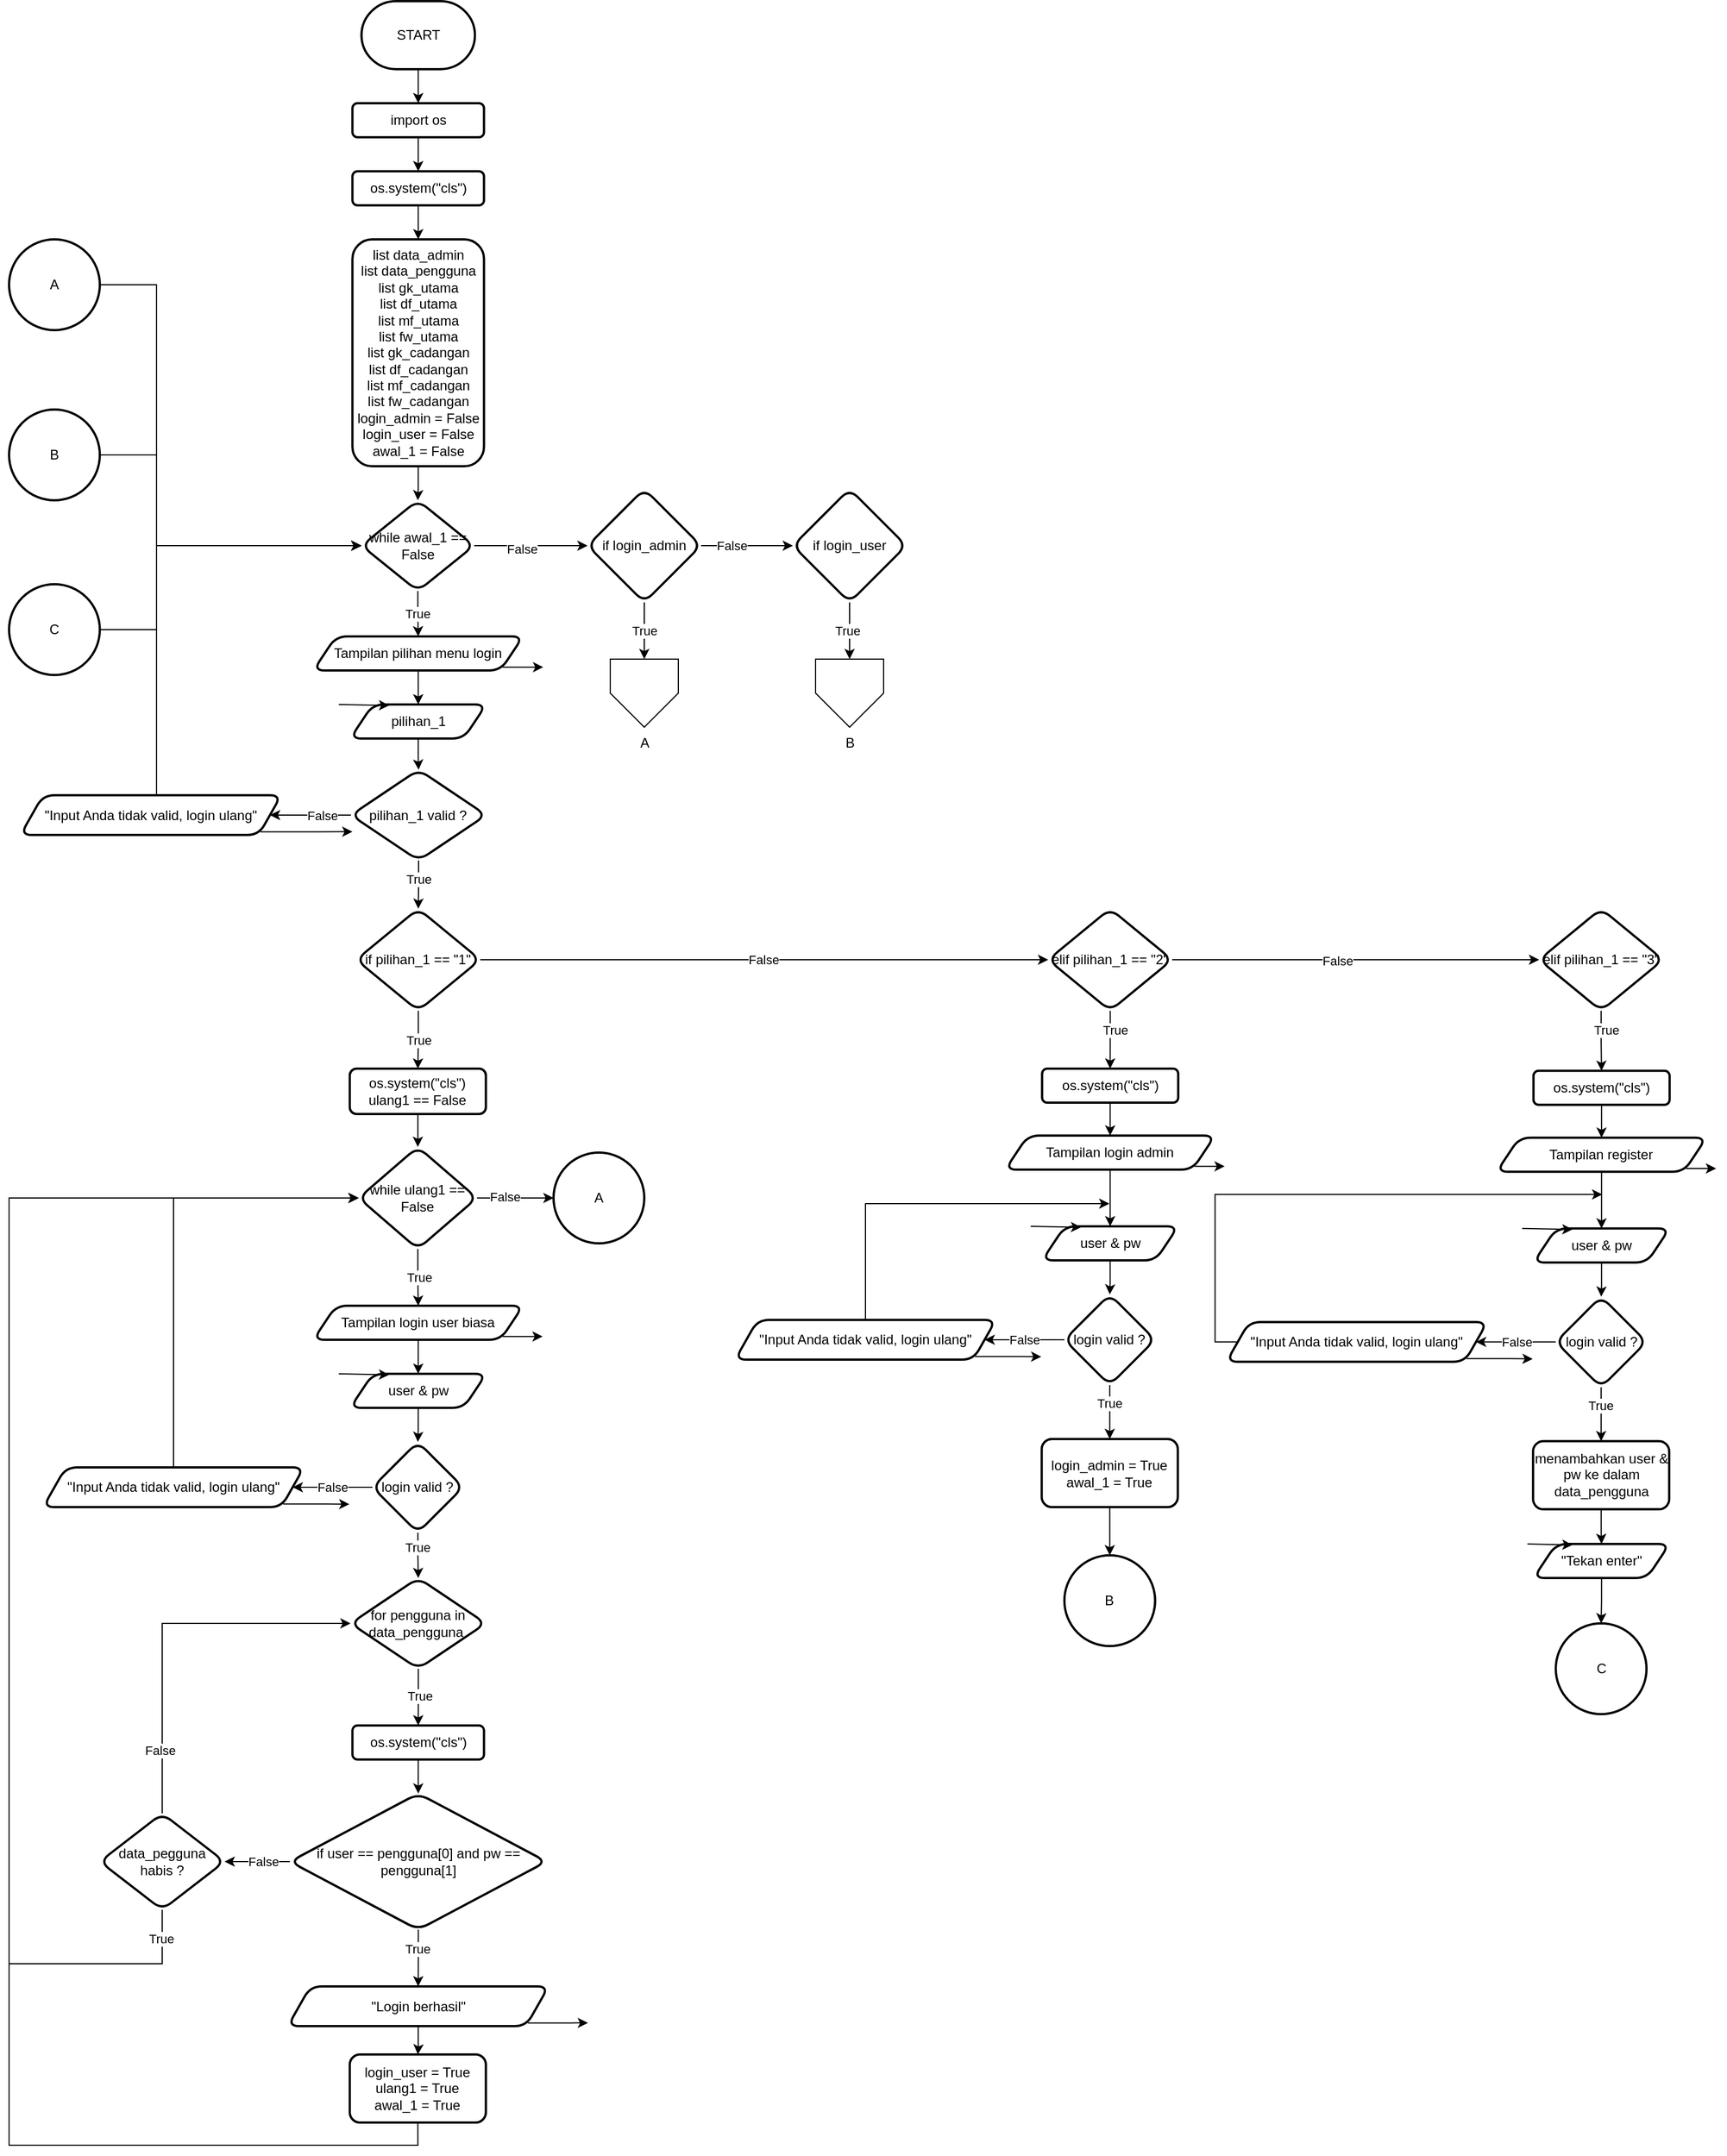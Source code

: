 <mxfile version="28.1.2" pages="2">
  <diagram id="x8-wYuiuFc6Fe_V0RjHQ" name="Page-5">
    <mxGraphModel dx="1467" dy="972" grid="1" gridSize="10" guides="1" tooltips="1" connect="1" arrows="1" fold="1" page="1" pageScale="1" pageWidth="827" pageHeight="1169" math="0" shadow="0">
      <root>
        <mxCell id="0" />
        <mxCell id="1" parent="0" />
        <mxCell id="Z1vCtxY6UbZdR7DLJS9e-2" value="" style="edgeStyle=orthogonalEdgeStyle;rounded=0;orthogonalLoop=1;jettySize=auto;html=1;" parent="1" source="vPe6O-QJ4mQVsCJsUXhT-1" target="Z1vCtxY6UbZdR7DLJS9e-1" edge="1">
          <mxGeometry relative="1" as="geometry" />
        </mxCell>
        <mxCell id="vPe6O-QJ4mQVsCJsUXhT-1" value="START" style="strokeWidth=2;html=1;shape=mxgraph.flowchart.terminator;whiteSpace=wrap;" parent="1" vertex="1">
          <mxGeometry x="310.7" y="30" width="100" height="60" as="geometry" />
        </mxCell>
        <mxCell id="Z1vCtxY6UbZdR7DLJS9e-4" value="" style="edgeStyle=orthogonalEdgeStyle;rounded=0;orthogonalLoop=1;jettySize=auto;html=1;" parent="1" source="Z1vCtxY6UbZdR7DLJS9e-1" target="Z1vCtxY6UbZdR7DLJS9e-3" edge="1">
          <mxGeometry relative="1" as="geometry" />
        </mxCell>
        <mxCell id="Z1vCtxY6UbZdR7DLJS9e-1" value="import os" style="rounded=1;whiteSpace=wrap;html=1;strokeWidth=2;" parent="1" vertex="1">
          <mxGeometry x="302.7" y="120" width="116" height="30" as="geometry" />
        </mxCell>
        <mxCell id="Z1vCtxY6UbZdR7DLJS9e-6" value="" style="edgeStyle=orthogonalEdgeStyle;rounded=0;orthogonalLoop=1;jettySize=auto;html=1;" parent="1" source="Z1vCtxY6UbZdR7DLJS9e-3" target="Z1vCtxY6UbZdR7DLJS9e-5" edge="1">
          <mxGeometry relative="1" as="geometry" />
        </mxCell>
        <mxCell id="Z1vCtxY6UbZdR7DLJS9e-3" value="os.system(&quot;cls&quot;)" style="rounded=1;whiteSpace=wrap;html=1;strokeWidth=2;" parent="1" vertex="1">
          <mxGeometry x="302.7" y="180" width="116" height="30" as="geometry" />
        </mxCell>
        <mxCell id="Z1vCtxY6UbZdR7DLJS9e-8" value="" style="edgeStyle=orthogonalEdgeStyle;rounded=0;orthogonalLoop=1;jettySize=auto;html=1;" parent="1" source="Z1vCtxY6UbZdR7DLJS9e-5" target="Z1vCtxY6UbZdR7DLJS9e-7" edge="1">
          <mxGeometry relative="1" as="geometry" />
        </mxCell>
        <mxCell id="Z1vCtxY6UbZdR7DLJS9e-5" value="list data_admin&lt;div&gt;list data_pengguna&lt;/div&gt;&lt;div&gt;list gk_utama&lt;/div&gt;&lt;div&gt;list df_utama&lt;/div&gt;&lt;div&gt;list mf_utama&lt;/div&gt;&lt;div&gt;list fw_utama&lt;/div&gt;&lt;div&gt;list gk_cadangan&lt;/div&gt;&lt;div&gt;&lt;div&gt;list df_cadangan&lt;/div&gt;&lt;div&gt;list mf_cadangan&lt;/div&gt;&lt;div&gt;list fw_cadangan&lt;/div&gt;&lt;div&gt;login_admin = False&lt;/div&gt;&lt;/div&gt;&lt;div&gt;login_user = False&lt;/div&gt;&lt;div&gt;awal_1 = False&lt;/div&gt;" style="rounded=1;whiteSpace=wrap;html=1;strokeWidth=2;" parent="1" vertex="1">
          <mxGeometry x="302.7" y="240" width="116" height="200" as="geometry" />
        </mxCell>
        <mxCell id="bf2wY_dRh4zctYk-_VEE-2" value="True" style="edgeStyle=orthogonalEdgeStyle;rounded=0;orthogonalLoop=1;jettySize=auto;html=1;" parent="1" source="Z1vCtxY6UbZdR7DLJS9e-7" target="bf2wY_dRh4zctYk-_VEE-1" edge="1">
          <mxGeometry relative="1" as="geometry" />
        </mxCell>
        <mxCell id="fyAgT6jDirWxlQ0idzpT-2" value="" style="edgeStyle=orthogonalEdgeStyle;rounded=0;orthogonalLoop=1;jettySize=auto;html=1;" parent="1" source="Z1vCtxY6UbZdR7DLJS9e-7" target="fyAgT6jDirWxlQ0idzpT-1" edge="1">
          <mxGeometry relative="1" as="geometry" />
        </mxCell>
        <mxCell id="fyAgT6jDirWxlQ0idzpT-3" value="False" style="edgeLabel;html=1;align=center;verticalAlign=middle;resizable=0;points=[];" parent="fyAgT6jDirWxlQ0idzpT-2" vertex="1" connectable="0">
          <mxGeometry x="-0.164" y="-3" relative="1" as="geometry">
            <mxPoint as="offset" />
          </mxGeometry>
        </mxCell>
        <mxCell id="Z1vCtxY6UbZdR7DLJS9e-7" value="while awal_1 == False" style="rhombus;whiteSpace=wrap;html=1;rounded=1;strokeWidth=2;" parent="1" vertex="1">
          <mxGeometry x="310.7" y="470" width="99.3" height="80" as="geometry" />
        </mxCell>
        <mxCell id="bf2wY_dRh4zctYk-_VEE-4" value="" style="edgeStyle=orthogonalEdgeStyle;rounded=0;orthogonalLoop=1;jettySize=auto;html=1;" parent="1" source="bf2wY_dRh4zctYk-_VEE-1" target="bf2wY_dRh4zctYk-_VEE-3" edge="1">
          <mxGeometry relative="1" as="geometry" />
        </mxCell>
        <mxCell id="bf2wY_dRh4zctYk-_VEE-7" style="edgeStyle=orthogonalEdgeStyle;rounded=0;orthogonalLoop=1;jettySize=auto;html=1;exitX=1;exitY=1;exitDx=0;exitDy=0;" parent="1" source="bf2wY_dRh4zctYk-_VEE-1" edge="1">
          <mxGeometry relative="1" as="geometry">
            <mxPoint x="470.896" y="617.157" as="targetPoint" />
          </mxGeometry>
        </mxCell>
        <mxCell id="bf2wY_dRh4zctYk-_VEE-1" value="Tampilan pilihan menu login" style="shape=parallelogram;perimeter=parallelogramPerimeter;whiteSpace=wrap;html=1;fixedSize=1;rounded=1;strokeWidth=2;" parent="1" vertex="1">
          <mxGeometry x="268.2" y="590" width="185" height="30" as="geometry" />
        </mxCell>
        <mxCell id="bf2wY_dRh4zctYk-_VEE-10" value="" style="edgeStyle=orthogonalEdgeStyle;rounded=0;orthogonalLoop=1;jettySize=auto;html=1;" parent="1" source="bf2wY_dRh4zctYk-_VEE-3" target="bf2wY_dRh4zctYk-_VEE-9" edge="1">
          <mxGeometry relative="1" as="geometry" />
        </mxCell>
        <mxCell id="bf2wY_dRh4zctYk-_VEE-3" value="pilihan_1" style="shape=parallelogram;perimeter=parallelogramPerimeter;whiteSpace=wrap;html=1;fixedSize=1;rounded=1;strokeWidth=2;" parent="1" vertex="1">
          <mxGeometry x="300.7" y="650" width="120" height="30" as="geometry" />
        </mxCell>
        <mxCell id="bf2wY_dRh4zctYk-_VEE-8" value="" style="edgeStyle=none;orthogonalLoop=1;jettySize=auto;html=1;rounded=0;entryX=0.287;entryY=0.028;entryDx=0;entryDy=0;entryPerimeter=0;" parent="1" target="bf2wY_dRh4zctYk-_VEE-3" edge="1">
          <mxGeometry width="100" relative="1" as="geometry">
            <mxPoint x="290.7" y="650" as="sourcePoint" />
            <mxPoint x="330.7" y="650" as="targetPoint" />
            <Array as="points" />
          </mxGeometry>
        </mxCell>
        <mxCell id="bf2wY_dRh4zctYk-_VEE-17" value="" style="edgeStyle=orthogonalEdgeStyle;rounded=0;orthogonalLoop=1;jettySize=auto;html=1;" parent="1" source="bf2wY_dRh4zctYk-_VEE-9" target="bf2wY_dRh4zctYk-_VEE-16" edge="1">
          <mxGeometry relative="1" as="geometry" />
        </mxCell>
        <mxCell id="bf2wY_dRh4zctYk-_VEE-18" value="False" style="edgeLabel;html=1;align=center;verticalAlign=middle;resizable=0;points=[];" parent="bf2wY_dRh4zctYk-_VEE-17" vertex="1" connectable="0">
          <mxGeometry x="-0.287" relative="1" as="geometry">
            <mxPoint as="offset" />
          </mxGeometry>
        </mxCell>
        <mxCell id="bf2wY_dRh4zctYk-_VEE-22" value="" style="edgeStyle=orthogonalEdgeStyle;rounded=0;orthogonalLoop=1;jettySize=auto;html=1;" parent="1" source="bf2wY_dRh4zctYk-_VEE-9" target="bf2wY_dRh4zctYk-_VEE-21" edge="1">
          <mxGeometry relative="1" as="geometry" />
        </mxCell>
        <mxCell id="bf2wY_dRh4zctYk-_VEE-25" value="True" style="edgeLabel;html=1;align=center;verticalAlign=middle;resizable=0;points=[];" parent="bf2wY_dRh4zctYk-_VEE-22" vertex="1" connectable="0">
          <mxGeometry x="-0.254" relative="1" as="geometry">
            <mxPoint as="offset" />
          </mxGeometry>
        </mxCell>
        <mxCell id="bf2wY_dRh4zctYk-_VEE-9" value="pilihan_1 valid ?" style="rhombus;whiteSpace=wrap;html=1;rounded=1;strokeWidth=2;" parent="1" vertex="1">
          <mxGeometry x="301.4" y="707.5" width="119.3" height="80" as="geometry" />
        </mxCell>
        <mxCell id="bf2wY_dRh4zctYk-_VEE-15" style="edgeStyle=orthogonalEdgeStyle;rounded=0;orthogonalLoop=1;jettySize=auto;html=1;exitX=1;exitY=1;exitDx=0;exitDy=0;" parent="1" source="bf2wY_dRh4zctYk-_VEE-16" edge="1">
          <mxGeometry relative="1" as="geometry">
            <mxPoint x="302.696" y="762.157" as="targetPoint" />
          </mxGeometry>
        </mxCell>
        <mxCell id="bf2wY_dRh4zctYk-_VEE-20" style="edgeStyle=orthogonalEdgeStyle;rounded=0;orthogonalLoop=1;jettySize=auto;html=1;exitX=0.5;exitY=0;exitDx=0;exitDy=0;entryX=0;entryY=0.5;entryDx=0;entryDy=0;" parent="1" source="bf2wY_dRh4zctYk-_VEE-16" target="Z1vCtxY6UbZdR7DLJS9e-7" edge="1">
          <mxGeometry relative="1" as="geometry">
            <Array as="points">
              <mxPoint x="130" y="730" />
              <mxPoint x="130" y="510" />
            </Array>
          </mxGeometry>
        </mxCell>
        <mxCell id="bf2wY_dRh4zctYk-_VEE-16" value="&quot;Input Anda tidak valid, login ulang&quot;" style="shape=parallelogram;perimeter=parallelogramPerimeter;whiteSpace=wrap;html=1;fixedSize=1;rounded=1;strokeWidth=2;" parent="1" vertex="1">
          <mxGeometry x="10" y="730" width="230" height="35" as="geometry" />
        </mxCell>
        <mxCell id="bf2wY_dRh4zctYk-_VEE-27" value="True" style="edgeStyle=orthogonalEdgeStyle;rounded=0;orthogonalLoop=1;jettySize=auto;html=1;" parent="1" source="bf2wY_dRh4zctYk-_VEE-21" target="bf2wY_dRh4zctYk-_VEE-26" edge="1">
          <mxGeometry relative="1" as="geometry" />
        </mxCell>
        <mxCell id="IvWKKcF1SPXHYJSBOKXr-48" style="edgeStyle=orthogonalEdgeStyle;rounded=0;orthogonalLoop=1;jettySize=auto;html=1;exitX=1;exitY=0.5;exitDx=0;exitDy=0;entryX=0;entryY=0.5;entryDx=0;entryDy=0;" parent="1" source="bf2wY_dRh4zctYk-_VEE-21" target="IvWKKcF1SPXHYJSBOKXr-47" edge="1">
          <mxGeometry relative="1" as="geometry" />
        </mxCell>
        <mxCell id="IvWKKcF1SPXHYJSBOKXr-76" value="False" style="edgeLabel;html=1;align=center;verticalAlign=middle;resizable=0;points=[];" parent="IvWKKcF1SPXHYJSBOKXr-48" vertex="1" connectable="0">
          <mxGeometry x="-0.003" relative="1" as="geometry">
            <mxPoint as="offset" />
          </mxGeometry>
        </mxCell>
        <mxCell id="bf2wY_dRh4zctYk-_VEE-21" value="if pilihan_1 == &quot;1&quot;" style="rhombus;whiteSpace=wrap;html=1;rounded=1;strokeWidth=2;" parent="1" vertex="1">
          <mxGeometry x="306.05" y="830" width="109.3" height="90" as="geometry" />
        </mxCell>
        <mxCell id="bf2wY_dRh4zctYk-_VEE-29" value="" style="edgeStyle=orthogonalEdgeStyle;rounded=0;orthogonalLoop=1;jettySize=auto;html=1;" parent="1" source="bf2wY_dRh4zctYk-_VEE-26" target="bf2wY_dRh4zctYk-_VEE-28" edge="1">
          <mxGeometry relative="1" as="geometry" />
        </mxCell>
        <mxCell id="bf2wY_dRh4zctYk-_VEE-26" value="os.system(&quot;cls&quot;)&lt;div&gt;ulang1 == False&lt;/div&gt;" style="whiteSpace=wrap;html=1;rounded=1;strokeWidth=2;" parent="1" vertex="1">
          <mxGeometry x="300.35" y="971" width="120" height="40" as="geometry" />
        </mxCell>
        <mxCell id="bf2wY_dRh4zctYk-_VEE-32" value="&amp;nbsp;True" style="edgeStyle=orthogonalEdgeStyle;rounded=0;orthogonalLoop=1;jettySize=auto;html=1;" parent="1" source="bf2wY_dRh4zctYk-_VEE-28" target="bf2wY_dRh4zctYk-_VEE-31" edge="1">
          <mxGeometry relative="1" as="geometry" />
        </mxCell>
        <mxCell id="IvWKKcF1SPXHYJSBOKXr-40" value="" style="edgeStyle=orthogonalEdgeStyle;rounded=0;orthogonalLoop=1;jettySize=auto;html=1;" parent="1" source="bf2wY_dRh4zctYk-_VEE-28" target="IvWKKcF1SPXHYJSBOKXr-39" edge="1">
          <mxGeometry relative="1" as="geometry" />
        </mxCell>
        <mxCell id="IvWKKcF1SPXHYJSBOKXr-41" value="False" style="edgeLabel;html=1;align=center;verticalAlign=middle;resizable=0;points=[];" parent="IvWKKcF1SPXHYJSBOKXr-40" vertex="1" connectable="0">
          <mxGeometry x="-0.254" y="1" relative="1" as="geometry">
            <mxPoint x="-1" as="offset" />
          </mxGeometry>
        </mxCell>
        <mxCell id="bf2wY_dRh4zctYk-_VEE-28" value="while ulang1 == False" style="rhombus;whiteSpace=wrap;html=1;rounded=1;strokeWidth=2;" parent="1" vertex="1">
          <mxGeometry x="308.2" y="1040" width="104.3" height="90" as="geometry" />
        </mxCell>
        <mxCell id="bf2wY_dRh4zctYk-_VEE-30" style="edgeStyle=orthogonalEdgeStyle;rounded=0;orthogonalLoop=1;jettySize=auto;html=1;exitX=1;exitY=1;exitDx=0;exitDy=0;" parent="1" source="bf2wY_dRh4zctYk-_VEE-31" edge="1">
          <mxGeometry relative="1" as="geometry">
            <mxPoint x="470.35" y="1207" as="targetPoint" />
          </mxGeometry>
        </mxCell>
        <mxCell id="bf2wY_dRh4zctYk-_VEE-36" value="" style="edgeStyle=orthogonalEdgeStyle;rounded=0;orthogonalLoop=1;jettySize=auto;html=1;" parent="1" source="bf2wY_dRh4zctYk-_VEE-31" target="bf2wY_dRh4zctYk-_VEE-34" edge="1">
          <mxGeometry relative="1" as="geometry" />
        </mxCell>
        <mxCell id="bf2wY_dRh4zctYk-_VEE-31" value="Tampilan login user biasa" style="shape=parallelogram;perimeter=parallelogramPerimeter;whiteSpace=wrap;html=1;fixedSize=1;rounded=1;strokeWidth=2;" parent="1" vertex="1">
          <mxGeometry x="268.2" y="1180" width="185" height="30" as="geometry" />
        </mxCell>
        <mxCell id="IvWKKcF1SPXHYJSBOKXr-2" value="" style="edgeStyle=orthogonalEdgeStyle;rounded=0;orthogonalLoop=1;jettySize=auto;html=1;" parent="1" source="bf2wY_dRh4zctYk-_VEE-34" target="IvWKKcF1SPXHYJSBOKXr-1" edge="1">
          <mxGeometry relative="1" as="geometry" />
        </mxCell>
        <mxCell id="bf2wY_dRh4zctYk-_VEE-34" value="user &amp;amp;&amp;nbsp;&lt;span style=&quot;background-color: transparent; color: light-dark(rgb(0, 0, 0), rgb(255, 255, 255));&quot;&gt;pw&lt;/span&gt;" style="shape=parallelogram;perimeter=parallelogramPerimeter;whiteSpace=wrap;html=1;fixedSize=1;rounded=1;strokeWidth=2;" parent="1" vertex="1">
          <mxGeometry x="300.7" y="1240" width="120" height="30" as="geometry" />
        </mxCell>
        <mxCell id="bf2wY_dRh4zctYk-_VEE-35" value="" style="edgeStyle=none;orthogonalLoop=1;jettySize=auto;html=1;rounded=0;entryX=0.287;entryY=0.028;entryDx=0;entryDy=0;entryPerimeter=0;" parent="1" target="bf2wY_dRh4zctYk-_VEE-34" edge="1">
          <mxGeometry width="100" relative="1" as="geometry">
            <mxPoint x="290.7" y="1240" as="sourcePoint" />
            <mxPoint x="330.7" y="1240" as="targetPoint" />
            <Array as="points" />
          </mxGeometry>
        </mxCell>
        <mxCell id="IvWKKcF1SPXHYJSBOKXr-6" value="False" style="edgeStyle=orthogonalEdgeStyle;rounded=0;orthogonalLoop=1;jettySize=auto;html=1;" parent="1" source="IvWKKcF1SPXHYJSBOKXr-1" target="IvWKKcF1SPXHYJSBOKXr-5" edge="1">
          <mxGeometry relative="1" as="geometry" />
        </mxCell>
        <mxCell id="IvWKKcF1SPXHYJSBOKXr-10" value="" style="edgeStyle=orthogonalEdgeStyle;rounded=0;orthogonalLoop=1;jettySize=auto;html=1;" parent="1" source="IvWKKcF1SPXHYJSBOKXr-1" target="IvWKKcF1SPXHYJSBOKXr-9" edge="1">
          <mxGeometry relative="1" as="geometry" />
        </mxCell>
        <mxCell id="IvWKKcF1SPXHYJSBOKXr-11" value="True" style="edgeLabel;html=1;align=center;verticalAlign=middle;resizable=0;points=[];" parent="IvWKKcF1SPXHYJSBOKXr-10" vertex="1" connectable="0">
          <mxGeometry x="-0.369" y="-1" relative="1" as="geometry">
            <mxPoint as="offset" />
          </mxGeometry>
        </mxCell>
        <mxCell id="IvWKKcF1SPXHYJSBOKXr-1" value="login valid ?" style="rhombus;whiteSpace=wrap;html=1;rounded=1;strokeWidth=2;" parent="1" vertex="1">
          <mxGeometry x="320.35" y="1300" width="80" height="80" as="geometry" />
        </mxCell>
        <mxCell id="IvWKKcF1SPXHYJSBOKXr-4" style="edgeStyle=orthogonalEdgeStyle;rounded=0;orthogonalLoop=1;jettySize=auto;html=1;exitX=1;exitY=1;exitDx=0;exitDy=0;" parent="1" source="IvWKKcF1SPXHYJSBOKXr-5" edge="1">
          <mxGeometry relative="1" as="geometry">
            <mxPoint x="300" y="1355" as="targetPoint" />
          </mxGeometry>
        </mxCell>
        <mxCell id="IvWKKcF1SPXHYJSBOKXr-8" style="edgeStyle=orthogonalEdgeStyle;rounded=0;orthogonalLoop=1;jettySize=auto;html=1;exitX=0.5;exitY=0;exitDx=0;exitDy=0;entryX=0;entryY=0.5;entryDx=0;entryDy=0;" parent="1" source="IvWKKcF1SPXHYJSBOKXr-5" target="bf2wY_dRh4zctYk-_VEE-28" edge="1">
          <mxGeometry relative="1" as="geometry" />
        </mxCell>
        <mxCell id="IvWKKcF1SPXHYJSBOKXr-5" value="&quot;Input Anda tidak valid, login ulang&quot;" style="shape=parallelogram;perimeter=parallelogramPerimeter;whiteSpace=wrap;html=1;fixedSize=1;rounded=1;strokeWidth=2;" parent="1" vertex="1">
          <mxGeometry x="30.0" y="1322.5" width="230" height="35" as="geometry" />
        </mxCell>
        <mxCell id="IvWKKcF1SPXHYJSBOKXr-15" value="" style="edgeStyle=orthogonalEdgeStyle;rounded=0;orthogonalLoop=1;jettySize=auto;html=1;" parent="1" source="IvWKKcF1SPXHYJSBOKXr-9" target="IvWKKcF1SPXHYJSBOKXr-14" edge="1">
          <mxGeometry relative="1" as="geometry" />
        </mxCell>
        <mxCell id="IvWKKcF1SPXHYJSBOKXr-16" value="True" style="edgeLabel;html=1;align=center;verticalAlign=middle;resizable=0;points=[];" parent="IvWKKcF1SPXHYJSBOKXr-15" vertex="1" connectable="0">
          <mxGeometry x="-0.047" y="1" relative="1" as="geometry">
            <mxPoint as="offset" />
          </mxGeometry>
        </mxCell>
        <mxCell id="IvWKKcF1SPXHYJSBOKXr-9" value="for pengguna in data_pengguna&amp;nbsp;" style="rhombus;whiteSpace=wrap;html=1;rounded=1;strokeWidth=2;" parent="1" vertex="1">
          <mxGeometry x="301.05" y="1420" width="119.3" height="80" as="geometry" />
        </mxCell>
        <mxCell id="IvWKKcF1SPXHYJSBOKXr-18" value="" style="edgeStyle=orthogonalEdgeStyle;rounded=0;orthogonalLoop=1;jettySize=auto;html=1;" parent="1" source="IvWKKcF1SPXHYJSBOKXr-14" target="IvWKKcF1SPXHYJSBOKXr-17" edge="1">
          <mxGeometry relative="1" as="geometry" />
        </mxCell>
        <mxCell id="IvWKKcF1SPXHYJSBOKXr-14" value="os.system(&quot;cls&quot;)" style="rounded=1;whiteSpace=wrap;html=1;strokeWidth=2;" parent="1" vertex="1">
          <mxGeometry x="302.7" y="1550" width="116" height="30" as="geometry" />
        </mxCell>
        <mxCell id="IvWKKcF1SPXHYJSBOKXr-23" value="" style="edgeStyle=orthogonalEdgeStyle;rounded=0;orthogonalLoop=1;jettySize=auto;html=1;" parent="1" source="IvWKKcF1SPXHYJSBOKXr-17" target="IvWKKcF1SPXHYJSBOKXr-21" edge="1">
          <mxGeometry relative="1" as="geometry" />
        </mxCell>
        <mxCell id="IvWKKcF1SPXHYJSBOKXr-24" value="True" style="edgeLabel;html=1;align=center;verticalAlign=middle;resizable=0;points=[];" parent="IvWKKcF1SPXHYJSBOKXr-23" vertex="1" connectable="0">
          <mxGeometry x="-0.327" y="-1" relative="1" as="geometry">
            <mxPoint as="offset" />
          </mxGeometry>
        </mxCell>
        <mxCell id="IvWKKcF1SPXHYJSBOKXr-28" value="" style="edgeStyle=orthogonalEdgeStyle;rounded=0;orthogonalLoop=1;jettySize=auto;html=1;" parent="1" source="IvWKKcF1SPXHYJSBOKXr-17" target="IvWKKcF1SPXHYJSBOKXr-27" edge="1">
          <mxGeometry relative="1" as="geometry" />
        </mxCell>
        <mxCell id="IvWKKcF1SPXHYJSBOKXr-29" value="False" style="edgeLabel;html=1;align=center;verticalAlign=middle;resizable=0;points=[];" parent="IvWKKcF1SPXHYJSBOKXr-28" vertex="1" connectable="0">
          <mxGeometry x="-0.163" relative="1" as="geometry">
            <mxPoint as="offset" />
          </mxGeometry>
        </mxCell>
        <mxCell id="IvWKKcF1SPXHYJSBOKXr-17" value="if user == pengguna[0] and pw == pengguna[1]" style="rhombus;whiteSpace=wrap;html=1;rounded=1;strokeWidth=2;" parent="1" vertex="1">
          <mxGeometry x="247.56" y="1610" width="226.28" height="120" as="geometry" />
        </mxCell>
        <mxCell id="IvWKKcF1SPXHYJSBOKXr-20" style="edgeStyle=orthogonalEdgeStyle;rounded=0;orthogonalLoop=1;jettySize=auto;html=1;exitX=1;exitY=1;exitDx=0;exitDy=0;" parent="1" source="IvWKKcF1SPXHYJSBOKXr-21" edge="1">
          <mxGeometry relative="1" as="geometry">
            <mxPoint x="510.346" y="1812.157" as="targetPoint" />
          </mxGeometry>
        </mxCell>
        <mxCell id="IvWKKcF1SPXHYJSBOKXr-26" value="" style="edgeStyle=orthogonalEdgeStyle;rounded=0;orthogonalLoop=1;jettySize=auto;html=1;" parent="1" source="IvWKKcF1SPXHYJSBOKXr-21" target="IvWKKcF1SPXHYJSBOKXr-25" edge="1">
          <mxGeometry relative="1" as="geometry" />
        </mxCell>
        <mxCell id="IvWKKcF1SPXHYJSBOKXr-21" value="&quot;Login berhasil&quot;" style="shape=parallelogram;perimeter=parallelogramPerimeter;whiteSpace=wrap;html=1;fixedSize=1;rounded=1;strokeWidth=2;" parent="1" vertex="1">
          <mxGeometry x="245.7" y="1780" width="230" height="35" as="geometry" />
        </mxCell>
        <mxCell id="IvWKKcF1SPXHYJSBOKXr-36" style="edgeStyle=orthogonalEdgeStyle;rounded=0;orthogonalLoop=1;jettySize=auto;html=1;exitX=0.5;exitY=1;exitDx=0;exitDy=0;entryX=0;entryY=0.5;entryDx=0;entryDy=0;" parent="1" source="IvWKKcF1SPXHYJSBOKXr-25" target="bf2wY_dRh4zctYk-_VEE-28" edge="1">
          <mxGeometry relative="1" as="geometry">
            <Array as="points">
              <mxPoint x="360" y="1920" />
              <mxPoint y="1920" />
              <mxPoint y="1085" />
            </Array>
          </mxGeometry>
        </mxCell>
        <mxCell id="IvWKKcF1SPXHYJSBOKXr-25" value="login_user = True&lt;div&gt;ulang1 = True&lt;/div&gt;&lt;div&gt;awal_1 = True&lt;/div&gt;" style="rounded=1;whiteSpace=wrap;html=1;strokeWidth=2;" parent="1" vertex="1">
          <mxGeometry x="300.35" y="1840" width="120" height="60" as="geometry" />
        </mxCell>
        <mxCell id="IvWKKcF1SPXHYJSBOKXr-30" style="edgeStyle=orthogonalEdgeStyle;rounded=0;orthogonalLoop=1;jettySize=auto;html=1;exitX=0.5;exitY=0;exitDx=0;exitDy=0;entryX=0;entryY=0.5;entryDx=0;entryDy=0;" parent="1" source="IvWKKcF1SPXHYJSBOKXr-27" target="IvWKKcF1SPXHYJSBOKXr-9" edge="1">
          <mxGeometry relative="1" as="geometry" />
        </mxCell>
        <mxCell id="IvWKKcF1SPXHYJSBOKXr-32" value="False" style="edgeLabel;html=1;align=center;verticalAlign=middle;resizable=0;points=[];" parent="IvWKKcF1SPXHYJSBOKXr-30" vertex="1" connectable="0">
          <mxGeometry x="-0.664" y="2" relative="1" as="geometry">
            <mxPoint as="offset" />
          </mxGeometry>
        </mxCell>
        <mxCell id="IvWKKcF1SPXHYJSBOKXr-34" style="edgeStyle=orthogonalEdgeStyle;rounded=0;orthogonalLoop=1;jettySize=auto;html=1;exitX=0.5;exitY=1;exitDx=0;exitDy=0;entryX=0;entryY=0.5;entryDx=0;entryDy=0;" parent="1" source="IvWKKcF1SPXHYJSBOKXr-27" target="bf2wY_dRh4zctYk-_VEE-28" edge="1">
          <mxGeometry relative="1" as="geometry">
            <Array as="points">
              <mxPoint x="135" y="1760" />
              <mxPoint y="1760" />
              <mxPoint y="1085" />
            </Array>
          </mxGeometry>
        </mxCell>
        <mxCell id="IvWKKcF1SPXHYJSBOKXr-35" value="True" style="edgeLabel;html=1;align=center;verticalAlign=middle;resizable=0;points=[];" parent="IvWKKcF1SPXHYJSBOKXr-34" vertex="1" connectable="0">
          <mxGeometry x="-0.957" y="-1" relative="1" as="geometry">
            <mxPoint as="offset" />
          </mxGeometry>
        </mxCell>
        <mxCell id="IvWKKcF1SPXHYJSBOKXr-27" value="data_pegguna habis ?" style="rhombus;whiteSpace=wrap;html=1;rounded=1;strokeWidth=2;" parent="1" vertex="1">
          <mxGeometry x="80" y="1627.5" width="110" height="85" as="geometry" />
        </mxCell>
        <mxCell id="IvWKKcF1SPXHYJSBOKXr-39" value="A" style="ellipse;whiteSpace=wrap;html=1;rounded=1;strokeWidth=2;" parent="1" vertex="1">
          <mxGeometry x="480" y="1045" width="80" height="80" as="geometry" />
        </mxCell>
        <mxCell id="IvWKKcF1SPXHYJSBOKXr-43" style="edgeStyle=orthogonalEdgeStyle;rounded=0;orthogonalLoop=1;jettySize=auto;html=1;exitX=1;exitY=0.5;exitDx=0;exitDy=0;entryX=0;entryY=0.5;entryDx=0;entryDy=0;" parent="1" source="IvWKKcF1SPXHYJSBOKXr-42" target="Z1vCtxY6UbZdR7DLJS9e-7" edge="1">
          <mxGeometry relative="1" as="geometry">
            <Array as="points">
              <mxPoint x="130" y="280" />
              <mxPoint x="130" y="510" />
            </Array>
          </mxGeometry>
        </mxCell>
        <mxCell id="IvWKKcF1SPXHYJSBOKXr-42" value="A" style="ellipse;whiteSpace=wrap;html=1;rounded=1;strokeWidth=2;" parent="1" vertex="1">
          <mxGeometry y="240" width="80" height="80" as="geometry" />
        </mxCell>
        <mxCell id="IvWKKcF1SPXHYJSBOKXr-50" value="" style="edgeStyle=orthogonalEdgeStyle;rounded=0;orthogonalLoop=1;jettySize=auto;html=1;" parent="1" source="IvWKKcF1SPXHYJSBOKXr-47" target="IvWKKcF1SPXHYJSBOKXr-49" edge="1">
          <mxGeometry relative="1" as="geometry" />
        </mxCell>
        <mxCell id="IvWKKcF1SPXHYJSBOKXr-52" value="True" style="edgeLabel;html=1;align=center;verticalAlign=middle;resizable=0;points=[];" parent="IvWKKcF1SPXHYJSBOKXr-50" vertex="1" connectable="0">
          <mxGeometry x="-0.317" y="4" relative="1" as="geometry">
            <mxPoint y="-1" as="offset" />
          </mxGeometry>
        </mxCell>
        <mxCell id="IvWKKcF1SPXHYJSBOKXr-99" style="edgeStyle=orthogonalEdgeStyle;rounded=0;orthogonalLoop=1;jettySize=auto;html=1;exitX=1;exitY=0.5;exitDx=0;exitDy=0;entryX=0;entryY=0.5;entryDx=0;entryDy=0;" parent="1" source="IvWKKcF1SPXHYJSBOKXr-47" target="IvWKKcF1SPXHYJSBOKXr-80" edge="1">
          <mxGeometry relative="1" as="geometry" />
        </mxCell>
        <mxCell id="IvWKKcF1SPXHYJSBOKXr-100" value="False" style="edgeLabel;html=1;align=center;verticalAlign=middle;resizable=0;points=[];" parent="IvWKKcF1SPXHYJSBOKXr-99" vertex="1" connectable="0">
          <mxGeometry x="-0.105" y="-1" relative="1" as="geometry">
            <mxPoint as="offset" />
          </mxGeometry>
        </mxCell>
        <mxCell id="IvWKKcF1SPXHYJSBOKXr-47" value="elif pilihan_1 == &quot;2&quot;" style="rhombus;whiteSpace=wrap;html=1;rounded=1;strokeWidth=2;" parent="1" vertex="1">
          <mxGeometry x="916.05" y="830" width="109.3" height="90" as="geometry" />
        </mxCell>
        <mxCell id="IvWKKcF1SPXHYJSBOKXr-57" value="" style="edgeStyle=orthogonalEdgeStyle;rounded=0;orthogonalLoop=1;jettySize=auto;html=1;" parent="1" source="IvWKKcF1SPXHYJSBOKXr-49" target="IvWKKcF1SPXHYJSBOKXr-54" edge="1">
          <mxGeometry relative="1" as="geometry" />
        </mxCell>
        <mxCell id="IvWKKcF1SPXHYJSBOKXr-49" value="os.system(&quot;cls&quot;)" style="rounded=1;whiteSpace=wrap;html=1;strokeWidth=2;" parent="1" vertex="1">
          <mxGeometry x="910.7" y="971" width="120" height="30" as="geometry" />
        </mxCell>
        <mxCell id="IvWKKcF1SPXHYJSBOKXr-53" style="edgeStyle=orthogonalEdgeStyle;rounded=0;orthogonalLoop=1;jettySize=auto;html=1;exitX=1;exitY=1;exitDx=0;exitDy=0;" parent="1" source="IvWKKcF1SPXHYJSBOKXr-54" edge="1">
          <mxGeometry relative="1" as="geometry">
            <mxPoint x="1071.74" y="1057" as="targetPoint" />
          </mxGeometry>
        </mxCell>
        <mxCell id="IvWKKcF1SPXHYJSBOKXr-67" value="" style="edgeStyle=orthogonalEdgeStyle;rounded=0;orthogonalLoop=1;jettySize=auto;html=1;" parent="1" source="IvWKKcF1SPXHYJSBOKXr-54" target="IvWKKcF1SPXHYJSBOKXr-59" edge="1">
          <mxGeometry relative="1" as="geometry" />
        </mxCell>
        <mxCell id="IvWKKcF1SPXHYJSBOKXr-54" value="Tampilan login admin" style="shape=parallelogram;perimeter=parallelogramPerimeter;whiteSpace=wrap;html=1;fixedSize=1;rounded=1;strokeWidth=2;" parent="1" vertex="1">
          <mxGeometry x="878.2" y="1030" width="185" height="30" as="geometry" />
        </mxCell>
        <mxCell id="IvWKKcF1SPXHYJSBOKXr-58" value="" style="edgeStyle=orthogonalEdgeStyle;rounded=0;orthogonalLoop=1;jettySize=auto;html=1;" parent="1" source="IvWKKcF1SPXHYJSBOKXr-59" target="IvWKKcF1SPXHYJSBOKXr-62" edge="1">
          <mxGeometry relative="1" as="geometry" />
        </mxCell>
        <mxCell id="IvWKKcF1SPXHYJSBOKXr-59" value="user &amp;amp;&amp;nbsp;&lt;span style=&quot;background-color: transparent; color: light-dark(rgb(0, 0, 0), rgb(255, 255, 255));&quot;&gt;pw&lt;/span&gt;" style="shape=parallelogram;perimeter=parallelogramPerimeter;whiteSpace=wrap;html=1;fixedSize=1;rounded=1;strokeWidth=2;" parent="1" vertex="1">
          <mxGeometry x="910.7" y="1110" width="120" height="30" as="geometry" />
        </mxCell>
        <mxCell id="IvWKKcF1SPXHYJSBOKXr-60" value="" style="edgeStyle=none;orthogonalLoop=1;jettySize=auto;html=1;rounded=0;entryX=0.287;entryY=0.028;entryDx=0;entryDy=0;entryPerimeter=0;" parent="1" target="IvWKKcF1SPXHYJSBOKXr-59" edge="1">
          <mxGeometry width="100" relative="1" as="geometry">
            <mxPoint x="900.7" y="1110" as="sourcePoint" />
            <mxPoint x="940.7" y="1110" as="targetPoint" />
            <Array as="points" />
          </mxGeometry>
        </mxCell>
        <mxCell id="IvWKKcF1SPXHYJSBOKXr-61" value="False" style="edgeStyle=orthogonalEdgeStyle;rounded=0;orthogonalLoop=1;jettySize=auto;html=1;" parent="1" source="IvWKKcF1SPXHYJSBOKXr-62" target="IvWKKcF1SPXHYJSBOKXr-64" edge="1">
          <mxGeometry relative="1" as="geometry" />
        </mxCell>
        <mxCell id="IvWKKcF1SPXHYJSBOKXr-70" value="" style="edgeStyle=orthogonalEdgeStyle;rounded=0;orthogonalLoop=1;jettySize=auto;html=1;" parent="1" source="IvWKKcF1SPXHYJSBOKXr-62" target="IvWKKcF1SPXHYJSBOKXr-69" edge="1">
          <mxGeometry relative="1" as="geometry" />
        </mxCell>
        <mxCell id="IvWKKcF1SPXHYJSBOKXr-71" value="True" style="edgeLabel;html=1;align=center;verticalAlign=middle;resizable=0;points=[];" parent="IvWKKcF1SPXHYJSBOKXr-70" vertex="1" connectable="0">
          <mxGeometry x="-0.354" y="-1" relative="1" as="geometry">
            <mxPoint as="offset" />
          </mxGeometry>
        </mxCell>
        <mxCell id="IvWKKcF1SPXHYJSBOKXr-62" value="login valid ?" style="rhombus;whiteSpace=wrap;html=1;rounded=1;strokeWidth=2;" parent="1" vertex="1">
          <mxGeometry x="930.35" y="1170" width="80" height="80" as="geometry" />
        </mxCell>
        <mxCell id="IvWKKcF1SPXHYJSBOKXr-63" style="edgeStyle=orthogonalEdgeStyle;rounded=0;orthogonalLoop=1;jettySize=auto;html=1;exitX=1;exitY=1;exitDx=0;exitDy=0;" parent="1" source="IvWKKcF1SPXHYJSBOKXr-64" edge="1">
          <mxGeometry relative="1" as="geometry">
            <mxPoint x="910" y="1225" as="targetPoint" />
          </mxGeometry>
        </mxCell>
        <mxCell id="IvWKKcF1SPXHYJSBOKXr-102" style="edgeStyle=orthogonalEdgeStyle;rounded=0;orthogonalLoop=1;jettySize=auto;html=1;exitX=0.5;exitY=0;exitDx=0;exitDy=0;" parent="1" source="IvWKKcF1SPXHYJSBOKXr-64" edge="1">
          <mxGeometry relative="1" as="geometry">
            <mxPoint x="970" y="1090" as="targetPoint" />
            <Array as="points">
              <mxPoint x="755" y="1090" />
            </Array>
          </mxGeometry>
        </mxCell>
        <mxCell id="IvWKKcF1SPXHYJSBOKXr-64" value="&quot;Input Anda tidak valid, login ulang&quot;" style="shape=parallelogram;perimeter=parallelogramPerimeter;whiteSpace=wrap;html=1;fixedSize=1;rounded=1;strokeWidth=2;" parent="1" vertex="1">
          <mxGeometry x="640" y="1192.5" width="230" height="35" as="geometry" />
        </mxCell>
        <mxCell id="IvWKKcF1SPXHYJSBOKXr-107" value="" style="edgeStyle=orthogonalEdgeStyle;rounded=0;orthogonalLoop=1;jettySize=auto;html=1;" parent="1" source="IvWKKcF1SPXHYJSBOKXr-69" target="IvWKKcF1SPXHYJSBOKXr-106" edge="1">
          <mxGeometry relative="1" as="geometry" />
        </mxCell>
        <mxCell id="IvWKKcF1SPXHYJSBOKXr-69" value="&lt;div&gt;&lt;span style=&quot;background-color: transparent; color: light-dark(rgb(0, 0, 0), rgb(255, 255, 255));&quot;&gt;login_admin = True&lt;/span&gt;&lt;/div&gt;&lt;div&gt;&lt;span style=&quot;background-color: transparent; color: light-dark(rgb(0, 0, 0), rgb(255, 255, 255));&quot;&gt;awal_1 = True&lt;/span&gt;&lt;/div&gt;" style="rounded=1;whiteSpace=wrap;html=1;strokeWidth=2;" parent="1" vertex="1">
          <mxGeometry x="910.35" y="1297.5" width="120" height="60" as="geometry" />
        </mxCell>
        <mxCell id="IvWKKcF1SPXHYJSBOKXr-78" value="" style="edgeStyle=orthogonalEdgeStyle;rounded=0;orthogonalLoop=1;jettySize=auto;html=1;" parent="1" source="IvWKKcF1SPXHYJSBOKXr-80" target="IvWKKcF1SPXHYJSBOKXr-82" edge="1">
          <mxGeometry relative="1" as="geometry" />
        </mxCell>
        <mxCell id="IvWKKcF1SPXHYJSBOKXr-79" value="True" style="edgeLabel;html=1;align=center;verticalAlign=middle;resizable=0;points=[];" parent="IvWKKcF1SPXHYJSBOKXr-78" vertex="1" connectable="0">
          <mxGeometry x="-0.317" y="4" relative="1" as="geometry">
            <mxPoint y="-1" as="offset" />
          </mxGeometry>
        </mxCell>
        <mxCell id="IvWKKcF1SPXHYJSBOKXr-80" value="elif pilihan_1 == &quot;3&quot;" style="rhombus;whiteSpace=wrap;html=1;rounded=1;strokeWidth=2;" parent="1" vertex="1">
          <mxGeometry x="1348.9" y="830" width="109.3" height="90" as="geometry" />
        </mxCell>
        <mxCell id="IvWKKcF1SPXHYJSBOKXr-81" value="" style="edgeStyle=orthogonalEdgeStyle;rounded=0;orthogonalLoop=1;jettySize=auto;html=1;" parent="1" source="IvWKKcF1SPXHYJSBOKXr-82" target="IvWKKcF1SPXHYJSBOKXr-85" edge="1">
          <mxGeometry relative="1" as="geometry" />
        </mxCell>
        <mxCell id="IvWKKcF1SPXHYJSBOKXr-82" value="os.system(&quot;cls&quot;)" style="rounded=1;whiteSpace=wrap;html=1;strokeWidth=2;" parent="1" vertex="1">
          <mxGeometry x="1343.9" y="972.91" width="120" height="30" as="geometry" />
        </mxCell>
        <mxCell id="IvWKKcF1SPXHYJSBOKXr-83" style="edgeStyle=orthogonalEdgeStyle;rounded=0;orthogonalLoop=1;jettySize=auto;html=1;exitX=1;exitY=1;exitDx=0;exitDy=0;" parent="1" source="IvWKKcF1SPXHYJSBOKXr-85" edge="1">
          <mxGeometry relative="1" as="geometry">
            <mxPoint x="1504.94" y="1058.91" as="targetPoint" />
          </mxGeometry>
        </mxCell>
        <mxCell id="IvWKKcF1SPXHYJSBOKXr-84" value="" style="edgeStyle=orthogonalEdgeStyle;rounded=0;orthogonalLoop=1;jettySize=auto;html=1;" parent="1" source="IvWKKcF1SPXHYJSBOKXr-85" target="IvWKKcF1SPXHYJSBOKXr-87" edge="1">
          <mxGeometry relative="1" as="geometry" />
        </mxCell>
        <mxCell id="IvWKKcF1SPXHYJSBOKXr-85" value="Tampilan register" style="shape=parallelogram;perimeter=parallelogramPerimeter;whiteSpace=wrap;html=1;fixedSize=1;rounded=1;strokeWidth=2;" parent="1" vertex="1">
          <mxGeometry x="1311.4" y="1031.91" width="185" height="30" as="geometry" />
        </mxCell>
        <mxCell id="IvWKKcF1SPXHYJSBOKXr-86" value="" style="edgeStyle=orthogonalEdgeStyle;rounded=0;orthogonalLoop=1;jettySize=auto;html=1;" parent="1" source="IvWKKcF1SPXHYJSBOKXr-87" target="IvWKKcF1SPXHYJSBOKXr-92" edge="1">
          <mxGeometry relative="1" as="geometry" />
        </mxCell>
        <mxCell id="IvWKKcF1SPXHYJSBOKXr-87" value="user &amp;amp;&amp;nbsp;&lt;span style=&quot;background-color: transparent; color: light-dark(rgb(0, 0, 0), rgb(255, 255, 255));&quot;&gt;pw&lt;/span&gt;" style="shape=parallelogram;perimeter=parallelogramPerimeter;whiteSpace=wrap;html=1;fixedSize=1;rounded=1;strokeWidth=2;" parent="1" vertex="1">
          <mxGeometry x="1343.9" y="1111.91" width="120" height="30" as="geometry" />
        </mxCell>
        <mxCell id="IvWKKcF1SPXHYJSBOKXr-88" value="" style="edgeStyle=none;orthogonalLoop=1;jettySize=auto;html=1;rounded=0;entryX=0.287;entryY=0.028;entryDx=0;entryDy=0;entryPerimeter=0;" parent="1" target="IvWKKcF1SPXHYJSBOKXr-87" edge="1">
          <mxGeometry width="100" relative="1" as="geometry">
            <mxPoint x="1333.9" y="1111.91" as="sourcePoint" />
            <mxPoint x="1373.9" y="1111.91" as="targetPoint" />
            <Array as="points" />
          </mxGeometry>
        </mxCell>
        <mxCell id="IvWKKcF1SPXHYJSBOKXr-89" value="False" style="edgeStyle=orthogonalEdgeStyle;rounded=0;orthogonalLoop=1;jettySize=auto;html=1;" parent="1" source="IvWKKcF1SPXHYJSBOKXr-92" target="IvWKKcF1SPXHYJSBOKXr-95" edge="1">
          <mxGeometry relative="1" as="geometry" />
        </mxCell>
        <mxCell id="IvWKKcF1SPXHYJSBOKXr-90" value="" style="edgeStyle=orthogonalEdgeStyle;rounded=0;orthogonalLoop=1;jettySize=auto;html=1;" parent="1" source="IvWKKcF1SPXHYJSBOKXr-92" target="IvWKKcF1SPXHYJSBOKXr-97" edge="1">
          <mxGeometry relative="1" as="geometry" />
        </mxCell>
        <mxCell id="IvWKKcF1SPXHYJSBOKXr-91" value="True" style="edgeLabel;html=1;align=center;verticalAlign=middle;resizable=0;points=[];" parent="IvWKKcF1SPXHYJSBOKXr-90" vertex="1" connectable="0">
          <mxGeometry x="-0.354" y="-1" relative="1" as="geometry">
            <mxPoint as="offset" />
          </mxGeometry>
        </mxCell>
        <mxCell id="IvWKKcF1SPXHYJSBOKXr-92" value="login valid ?" style="rhombus;whiteSpace=wrap;html=1;rounded=1;strokeWidth=2;" parent="1" vertex="1">
          <mxGeometry x="1363.55" y="1171.91" width="80" height="80" as="geometry" />
        </mxCell>
        <mxCell id="IvWKKcF1SPXHYJSBOKXr-93" style="edgeStyle=orthogonalEdgeStyle;rounded=0;orthogonalLoop=1;jettySize=auto;html=1;exitX=1;exitY=1;exitDx=0;exitDy=0;" parent="1" source="IvWKKcF1SPXHYJSBOKXr-95" edge="1">
          <mxGeometry relative="1" as="geometry">
            <mxPoint x="1343.2" y="1226.91" as="targetPoint" />
          </mxGeometry>
        </mxCell>
        <mxCell id="IvWKKcF1SPXHYJSBOKXr-94" style="edgeStyle=orthogonalEdgeStyle;rounded=0;orthogonalLoop=1;jettySize=auto;html=1;exitX=0;exitY=0.5;exitDx=0;exitDy=0;" parent="1" source="IvWKKcF1SPXHYJSBOKXr-95" edge="1">
          <mxGeometry relative="1" as="geometry">
            <mxPoint x="1404.533" y="1081.91" as="targetPoint" />
            <Array as="points">
              <mxPoint x="1063.2" y="1211.91" />
              <mxPoint x="1063.2" y="1081.91" />
            </Array>
          </mxGeometry>
        </mxCell>
        <mxCell id="IvWKKcF1SPXHYJSBOKXr-95" value="&quot;Input Anda tidak valid, login ulang&quot;" style="shape=parallelogram;perimeter=parallelogramPerimeter;whiteSpace=wrap;html=1;fixedSize=1;rounded=1;strokeWidth=2;" parent="1" vertex="1">
          <mxGeometry x="1073.2" y="1194.41" width="230" height="35" as="geometry" />
        </mxCell>
        <mxCell id="IvWKKcF1SPXHYJSBOKXr-105" value="" style="edgeStyle=orthogonalEdgeStyle;rounded=0;orthogonalLoop=1;jettySize=auto;html=1;" parent="1" source="IvWKKcF1SPXHYJSBOKXr-97" target="IvWKKcF1SPXHYJSBOKXr-103" edge="1">
          <mxGeometry relative="1" as="geometry" />
        </mxCell>
        <mxCell id="IvWKKcF1SPXHYJSBOKXr-97" value="menambahkan user &amp;amp; pw ke dalam data_pengguna" style="rounded=1;whiteSpace=wrap;html=1;strokeWidth=2;" parent="1" vertex="1">
          <mxGeometry x="1343.55" y="1299.41" width="120" height="60" as="geometry" />
        </mxCell>
        <mxCell id="IvWKKcF1SPXHYJSBOKXr-109" value="" style="edgeStyle=orthogonalEdgeStyle;rounded=0;orthogonalLoop=1;jettySize=auto;html=1;" parent="1" source="IvWKKcF1SPXHYJSBOKXr-103" target="IvWKKcF1SPXHYJSBOKXr-108" edge="1">
          <mxGeometry relative="1" as="geometry" />
        </mxCell>
        <mxCell id="IvWKKcF1SPXHYJSBOKXr-103" value="&quot;Tekan enter&quot;" style="shape=parallelogram;perimeter=parallelogramPerimeter;whiteSpace=wrap;html=1;fixedSize=1;rounded=1;strokeWidth=2;" parent="1" vertex="1">
          <mxGeometry x="1343.9" y="1390" width="120" height="30" as="geometry" />
        </mxCell>
        <mxCell id="IvWKKcF1SPXHYJSBOKXr-104" value="" style="edgeStyle=none;orthogonalLoop=1;jettySize=auto;html=1;rounded=0;entryX=0.287;entryY=0.028;entryDx=0;entryDy=0;entryPerimeter=0;" parent="1" target="IvWKKcF1SPXHYJSBOKXr-103" edge="1">
          <mxGeometry width="100" relative="1" as="geometry">
            <mxPoint x="1338.55" y="1390" as="sourcePoint" />
            <mxPoint x="1378.55" y="1390" as="targetPoint" />
            <Array as="points" />
          </mxGeometry>
        </mxCell>
        <mxCell id="IvWKKcF1SPXHYJSBOKXr-106" value="B" style="ellipse;whiteSpace=wrap;html=1;rounded=1;strokeWidth=2;" parent="1" vertex="1">
          <mxGeometry x="930.35" y="1400" width="80" height="80" as="geometry" />
        </mxCell>
        <mxCell id="IvWKKcF1SPXHYJSBOKXr-108" value="C" style="ellipse;whiteSpace=wrap;html=1;rounded=1;strokeWidth=2;" parent="1" vertex="1">
          <mxGeometry x="1363.55" y="1460" width="80" height="80" as="geometry" />
        </mxCell>
        <mxCell id="IvWKKcF1SPXHYJSBOKXr-114" style="edgeStyle=orthogonalEdgeStyle;rounded=0;orthogonalLoop=1;jettySize=auto;html=1;exitX=1;exitY=0.5;exitDx=0;exitDy=0;entryX=0;entryY=0.5;entryDx=0;entryDy=0;" parent="1" source="IvWKKcF1SPXHYJSBOKXr-112" target="Z1vCtxY6UbZdR7DLJS9e-7" edge="1">
          <mxGeometry relative="1" as="geometry">
            <Array as="points">
              <mxPoint x="130" y="430" />
              <mxPoint x="130" y="510" />
            </Array>
          </mxGeometry>
        </mxCell>
        <mxCell id="IvWKKcF1SPXHYJSBOKXr-112" value="B" style="ellipse;whiteSpace=wrap;html=1;rounded=1;strokeWidth=2;" parent="1" vertex="1">
          <mxGeometry y="390" width="80" height="80" as="geometry" />
        </mxCell>
        <mxCell id="IvWKKcF1SPXHYJSBOKXr-116" style="edgeStyle=orthogonalEdgeStyle;rounded=0;orthogonalLoop=1;jettySize=auto;html=1;exitX=1;exitY=0.5;exitDx=0;exitDy=0;entryX=0;entryY=0.5;entryDx=0;entryDy=0;" parent="1" source="IvWKKcF1SPXHYJSBOKXr-113" target="Z1vCtxY6UbZdR7DLJS9e-7" edge="1">
          <mxGeometry relative="1" as="geometry">
            <Array as="points">
              <mxPoint x="130" y="584" />
              <mxPoint x="130" y="510" />
            </Array>
          </mxGeometry>
        </mxCell>
        <mxCell id="IvWKKcF1SPXHYJSBOKXr-113" value="C" style="ellipse;whiteSpace=wrap;html=1;rounded=1;strokeWidth=2;" parent="1" vertex="1">
          <mxGeometry y="544" width="80" height="80" as="geometry" />
        </mxCell>
        <mxCell id="fyAgT6jDirWxlQ0idzpT-5" value="" style="edgeStyle=orthogonalEdgeStyle;rounded=0;orthogonalLoop=1;jettySize=auto;html=1;" parent="1" source="fyAgT6jDirWxlQ0idzpT-1" target="fyAgT6jDirWxlQ0idzpT-4" edge="1">
          <mxGeometry relative="1" as="geometry" />
        </mxCell>
        <mxCell id="SGXyMUcHqpZln_CzICjh-1" value="False" style="edgeLabel;html=1;align=center;verticalAlign=middle;resizable=0;points=[];" parent="fyAgT6jDirWxlQ0idzpT-5" vertex="1" connectable="0">
          <mxGeometry x="-0.341" relative="1" as="geometry">
            <mxPoint as="offset" />
          </mxGeometry>
        </mxCell>
        <mxCell id="fyAgT6jDirWxlQ0idzpT-9" value="True" style="edgeStyle=orthogonalEdgeStyle;rounded=0;orthogonalLoop=1;jettySize=auto;html=1;" parent="1" source="fyAgT6jDirWxlQ0idzpT-1" target="fyAgT6jDirWxlQ0idzpT-8" edge="1">
          <mxGeometry relative="1" as="geometry" />
        </mxCell>
        <mxCell id="fyAgT6jDirWxlQ0idzpT-1" value="if login_admin" style="rhombus;whiteSpace=wrap;html=1;rounded=1;strokeWidth=2;" parent="1" vertex="1">
          <mxGeometry x="510" y="460" width="100" height="100" as="geometry" />
        </mxCell>
        <mxCell id="fyAgT6jDirWxlQ0idzpT-11" value="" style="edgeStyle=orthogonalEdgeStyle;rounded=0;orthogonalLoop=1;jettySize=auto;html=1;" parent="1" source="fyAgT6jDirWxlQ0idzpT-4" target="fyAgT6jDirWxlQ0idzpT-10" edge="1">
          <mxGeometry relative="1" as="geometry" />
        </mxCell>
        <mxCell id="dOLeD0k4esAABQXk7SF--1" value="True" style="edgeLabel;html=1;align=center;verticalAlign=middle;resizable=0;points=[];" parent="fyAgT6jDirWxlQ0idzpT-11" vertex="1" connectable="0">
          <mxGeometry x="-0.067" y="-2" relative="1" as="geometry">
            <mxPoint y="1" as="offset" />
          </mxGeometry>
        </mxCell>
        <mxCell id="fyAgT6jDirWxlQ0idzpT-4" value="if login_user" style="rhombus;whiteSpace=wrap;html=1;rounded=1;strokeWidth=2;" parent="1" vertex="1">
          <mxGeometry x="691" y="460" width="100" height="100" as="geometry" />
        </mxCell>
        <mxCell id="fyAgT6jDirWxlQ0idzpT-8" value="A" style="verticalLabelPosition=bottom;verticalAlign=top;html=1;shape=offPageConnector;rounded=0;size=0.5;" parent="1" vertex="1">
          <mxGeometry x="530" y="610" width="60" height="60" as="geometry" />
        </mxCell>
        <mxCell id="fyAgT6jDirWxlQ0idzpT-10" value="B" style="verticalLabelPosition=bottom;verticalAlign=top;html=1;shape=offPageConnector;rounded=0;size=0.5;" parent="1" vertex="1">
          <mxGeometry x="711" y="610" width="60" height="60" as="geometry" />
        </mxCell>
      </root>
    </mxGraphModel>
  </diagram>
  <diagram id="1IXne2dPThabqyWt8hHr" name="Page-6">
    <mxGraphModel dx="1523" dy="1069" grid="1" gridSize="10" guides="1" tooltips="1" connect="1" arrows="1" fold="1" page="1" pageScale="1" pageWidth="827" pageHeight="1169" math="0" shadow="0">
      <root>
        <mxCell id="0" />
        <mxCell id="1" parent="0" />
        <mxCell id="ySy8OBJmwgYY873Rx972-2" value="" style="edgeStyle=orthogonalEdgeStyle;rounded=0;orthogonalLoop=1;jettySize=auto;html=1;" edge="1" parent="1" source="upgfAzHgFfgpHR6_Q5dG-1" target="ySy8OBJmwgYY873Rx972-1">
          <mxGeometry relative="1" as="geometry" />
        </mxCell>
        <mxCell id="upgfAzHgFfgpHR6_Q5dG-1" value="A" style="verticalLabelPosition=bottom;verticalAlign=top;html=1;shape=offPageConnector;rounded=0;size=0.5;" vertex="1" parent="1">
          <mxGeometry x="290" y="40" width="60" height="60" as="geometry" />
        </mxCell>
        <mxCell id="g7ltk4E5LylCoQgh09xx-3" value="" style="edgeStyle=orthogonalEdgeStyle;rounded=0;orthogonalLoop=1;jettySize=auto;html=1;" edge="1" parent="1" source="ySy8OBJmwgYY873Rx972-1" target="g7ltk4E5LylCoQgh09xx-2">
          <mxGeometry relative="1" as="geometry" />
        </mxCell>
        <mxCell id="ySy8OBJmwgYY873Rx972-1" value="while login_admin" style="rhombus;whiteSpace=wrap;html=1;verticalAlign=top;rounded=0;" vertex="1" parent="1">
          <mxGeometry x="275" y="160" width="90" height="60" as="geometry" />
        </mxCell>
        <mxCell id="Y4Fdu5BAVMnM96GArYAp-3" value="" style="edgeStyle=orthogonalEdgeStyle;rounded=0;orthogonalLoop=1;jettySize=auto;html=1;" edge="1" parent="1" source="g7ltk4E5LylCoQgh09xx-2" target="Y4Fdu5BAVMnM96GArYAp-2">
          <mxGeometry relative="1" as="geometry" />
        </mxCell>
        <mxCell id="g7ltk4E5LylCoQgh09xx-2" value="os.system(&quot;cls&quot;)" style="rounded=1;whiteSpace=wrap;html=1;strokeWidth=2;" vertex="1" parent="1">
          <mxGeometry x="262" y="250" width="116" height="30" as="geometry" />
        </mxCell>
        <mxCell id="Y4Fdu5BAVMnM96GArYAp-1" style="edgeStyle=orthogonalEdgeStyle;rounded=0;orthogonalLoop=1;jettySize=auto;html=1;exitX=1;exitY=1;exitDx=0;exitDy=0;" edge="1" parent="1" source="Y4Fdu5BAVMnM96GArYAp-2">
          <mxGeometry relative="1" as="geometry">
            <mxPoint x="421.336" y="337.157" as="targetPoint" />
          </mxGeometry>
        </mxCell>
        <mxCell id="B--i5lOPvPkTrQ88W-q0-3" value="" style="edgeStyle=orthogonalEdgeStyle;rounded=0;orthogonalLoop=1;jettySize=auto;html=1;" edge="1" parent="1" source="Y4Fdu5BAVMnM96GArYAp-2" target="B--i5lOPvPkTrQ88W-q0-1">
          <mxGeometry relative="1" as="geometry" />
        </mxCell>
        <mxCell id="Y4Fdu5BAVMnM96GArYAp-2" value="Tampilan pilihan menu admin" style="shape=parallelogram;perimeter=parallelogramPerimeter;whiteSpace=wrap;html=1;fixedSize=1;rounded=1;strokeWidth=2;" vertex="1" parent="1">
          <mxGeometry x="227.5" y="310" width="185" height="30" as="geometry" />
        </mxCell>
        <mxCell id="UtXyCrJTaoKQbBaUgtaN-2" value="" style="edgeStyle=orthogonalEdgeStyle;rounded=0;orthogonalLoop=1;jettySize=auto;html=1;" edge="1" parent="1" source="B--i5lOPvPkTrQ88W-q0-1" target="UtXyCrJTaoKQbBaUgtaN-1">
          <mxGeometry relative="1" as="geometry" />
        </mxCell>
        <mxCell id="B--i5lOPvPkTrQ88W-q0-1" value="pilihan_2" style="shape=parallelogram;perimeter=parallelogramPerimeter;whiteSpace=wrap;html=1;fixedSize=1;rounded=1;strokeWidth=2;" vertex="1" parent="1">
          <mxGeometry x="260" y="370" width="120" height="30" as="geometry" />
        </mxCell>
        <mxCell id="B--i5lOPvPkTrQ88W-q0-2" value="" style="edgeStyle=none;orthogonalLoop=1;jettySize=auto;html=1;rounded=0;entryX=0.287;entryY=0.028;entryDx=0;entryDy=0;entryPerimeter=0;" edge="1" parent="1" target="B--i5lOPvPkTrQ88W-q0-1">
          <mxGeometry width="100" relative="1" as="geometry">
            <mxPoint x="255" y="370" as="sourcePoint" />
            <mxPoint x="295" y="370" as="targetPoint" />
            <Array as="points" />
          </mxGeometry>
        </mxCell>
        <mxCell id="6KoxJA5ktv1Vb_WcYsw_-5" value="" style="edgeStyle=orthogonalEdgeStyle;rounded=0;orthogonalLoop=1;jettySize=auto;html=1;" edge="1" parent="1" source="UtXyCrJTaoKQbBaUgtaN-1" target="6KoxJA5ktv1Vb_WcYsw_-4">
          <mxGeometry relative="1" as="geometry" />
        </mxCell>
        <mxCell id="6KoxJA5ktv1Vb_WcYsw_-9" value="False" style="edgeLabel;html=1;align=center;verticalAlign=middle;resizable=0;points=[];" vertex="1" connectable="0" parent="6KoxJA5ktv1Vb_WcYsw_-5">
          <mxGeometry x="0.006" y="-2" relative="1" as="geometry">
            <mxPoint as="offset" />
          </mxGeometry>
        </mxCell>
        <mxCell id="6KoxJA5ktv1Vb_WcYsw_-8" value="True" style="edgeStyle=orthogonalEdgeStyle;rounded=0;orthogonalLoop=1;jettySize=auto;html=1;" edge="1" parent="1" source="UtXyCrJTaoKQbBaUgtaN-1" target="6KoxJA5ktv1Vb_WcYsw_-7">
          <mxGeometry relative="1" as="geometry" />
        </mxCell>
        <mxCell id="UtXyCrJTaoKQbBaUgtaN-1" value="pilihan_2 valid ?" style="rhombus;whiteSpace=wrap;html=1;rounded=1;strokeWidth=2;" vertex="1" parent="1">
          <mxGeometry x="260.7" y="430" width="119.3" height="80" as="geometry" />
        </mxCell>
        <mxCell id="6KoxJA5ktv1Vb_WcYsw_-3" style="edgeStyle=orthogonalEdgeStyle;rounded=0;orthogonalLoop=1;jettySize=auto;html=1;exitX=1;exitY=1;exitDx=0;exitDy=0;" edge="1" parent="1" source="6KoxJA5ktv1Vb_WcYsw_-4">
          <mxGeometry relative="1" as="geometry">
            <mxPoint x="259.996" y="484.657" as="targetPoint" />
          </mxGeometry>
        </mxCell>
        <mxCell id="6KoxJA5ktv1Vb_WcYsw_-6" style="edgeStyle=orthogonalEdgeStyle;rounded=0;orthogonalLoop=1;jettySize=auto;html=1;exitX=0;exitY=0.5;exitDx=0;exitDy=0;entryX=0;entryY=0.5;entryDx=0;entryDy=0;" edge="1" parent="1" source="6KoxJA5ktv1Vb_WcYsw_-4" target="ySy8OBJmwgYY873Rx972-1">
          <mxGeometry relative="1" as="geometry">
            <Array as="points">
              <mxPoint x="-60" y="470" />
              <mxPoint x="-60" y="190" />
            </Array>
          </mxGeometry>
        </mxCell>
        <mxCell id="6KoxJA5ktv1Vb_WcYsw_-4" value="&quot;Input Anda tidak valid, login ulang&quot;" style="shape=parallelogram;perimeter=parallelogramPerimeter;whiteSpace=wrap;html=1;fixedSize=1;rounded=1;strokeWidth=2;" vertex="1" parent="1">
          <mxGeometry x="-32.7" y="452.5" width="230" height="35" as="geometry" />
        </mxCell>
        <mxCell id="6KoxJA5ktv1Vb_WcYsw_-11" value="True" style="edgeStyle=orthogonalEdgeStyle;rounded=0;orthogonalLoop=1;jettySize=auto;html=1;" edge="1" parent="1" source="6KoxJA5ktv1Vb_WcYsw_-7" target="6KoxJA5ktv1Vb_WcYsw_-10">
          <mxGeometry relative="1" as="geometry" />
        </mxCell>
        <mxCell id="6KoxJA5ktv1Vb_WcYsw_-7" value="pilihan_2 == &quot;1&quot;" style="rhombus;whiteSpace=wrap;html=1;rounded=1;strokeWidth=2;" vertex="1" parent="1">
          <mxGeometry x="262" y="560" width="119.3" height="80" as="geometry" />
        </mxCell>
        <mxCell id="ADKnrT9So1jNBJEOmRn5-1" value="" style="edgeStyle=orthogonalEdgeStyle;rounded=0;orthogonalLoop=1;jettySize=auto;html=1;" edge="1" parent="1" source="6KoxJA5ktv1Vb_WcYsw_-10" target="6KoxJA5ktv1Vb_WcYsw_-15">
          <mxGeometry relative="1" as="geometry" />
        </mxCell>
        <mxCell id="6KoxJA5ktv1Vb_WcYsw_-10" value="os.system(&quot;cls&quot;)" style="whiteSpace=wrap;html=1;rounded=1;strokeWidth=2;" vertex="1" parent="1">
          <mxGeometry x="262" y="680" width="120" height="30" as="geometry" />
        </mxCell>
        <mxCell id="6KoxJA5ktv1Vb_WcYsw_-14" style="edgeStyle=orthogonalEdgeStyle;rounded=0;orthogonalLoop=1;jettySize=auto;html=1;exitX=1;exitY=1;exitDx=0;exitDy=0;" edge="1" parent="1" source="6KoxJA5ktv1Vb_WcYsw_-15">
          <mxGeometry relative="1" as="geometry">
            <mxPoint x="431.836" y="767.157" as="targetPoint" />
          </mxGeometry>
        </mxCell>
        <mxCell id="ADKnrT9So1jNBJEOmRn5-2" style="edgeStyle=orthogonalEdgeStyle;rounded=0;orthogonalLoop=1;jettySize=auto;html=1;exitX=0.5;exitY=1;exitDx=0;exitDy=0;entryX=0;entryY=0.5;entryDx=0;entryDy=0;" edge="1" parent="1" source="6KoxJA5ktv1Vb_WcYsw_-15" target="ySy8OBJmwgYY873Rx972-1">
          <mxGeometry relative="1" as="geometry">
            <Array as="points">
              <mxPoint x="322" y="790" />
              <mxPoint x="-60" y="790" />
              <mxPoint x="-60" y="190" />
            </Array>
          </mxGeometry>
        </mxCell>
        <mxCell id="6KoxJA5ktv1Vb_WcYsw_-15" value="Tampilan starting &amp;amp; cadangan" style="shape=parallelogram;perimeter=parallelogramPerimeter;whiteSpace=wrap;html=1;fixedSize=1;rounded=1;strokeWidth=2;" vertex="1" parent="1">
          <mxGeometry x="229.5" y="740" width="185" height="30" as="geometry" />
        </mxCell>
      </root>
    </mxGraphModel>
  </diagram>
</mxfile>
